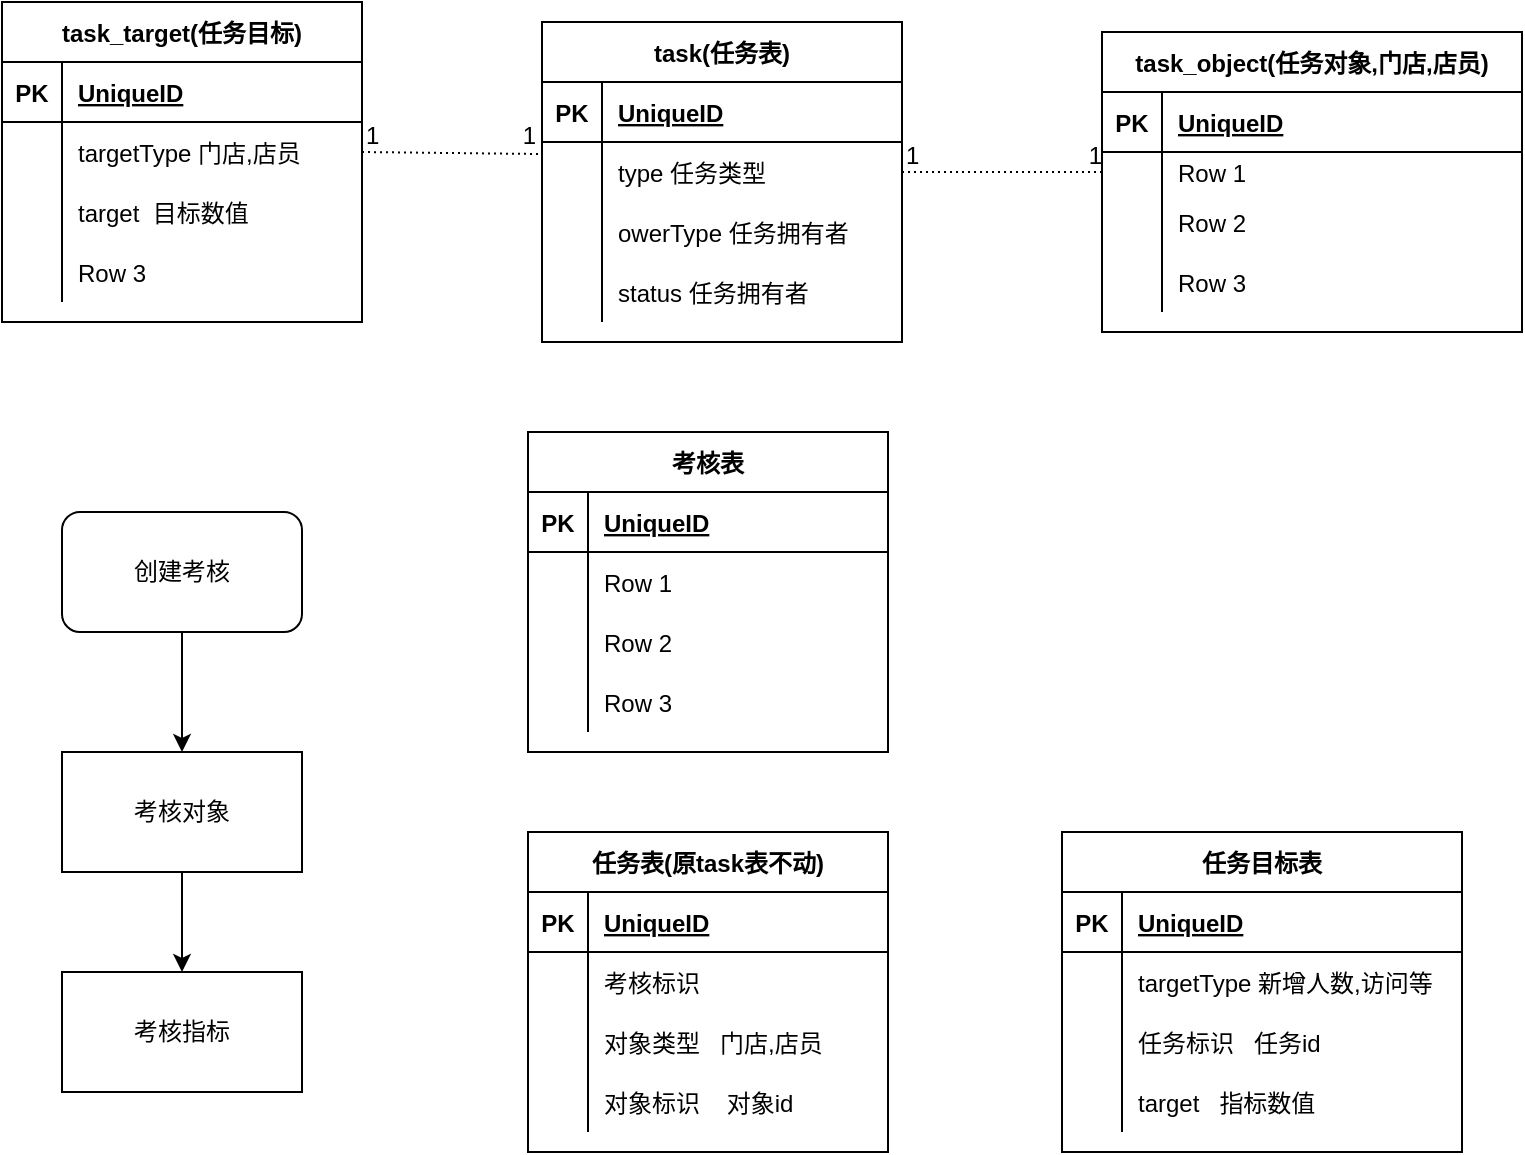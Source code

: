 <mxfile version="18.1.3" type="github">
  <diagram name="Page-1" id="efa7a0a1-bf9b-a30e-e6df-94a7791c09e9">
    <mxGraphModel dx="1422" dy="862" grid="1" gridSize="10" guides="1" tooltips="1" connect="1" arrows="1" fold="1" page="1" pageScale="1" pageWidth="826" pageHeight="1169" background="none" math="0" shadow="0">
      <root>
        <mxCell id="0" />
        <mxCell id="1" parent="0" />
        <mxCell id="JYyuM8xNc9RvH2jYe3wn-127" value="task(任务表)" style="shape=table;startSize=30;container=1;collapsible=1;childLayout=tableLayout;fixedRows=1;rowLines=0;fontStyle=1;align=center;resizeLast=1;" vertex="1" parent="1">
          <mxGeometry x="300" y="180" width="180" height="160" as="geometry" />
        </mxCell>
        <mxCell id="JYyuM8xNc9RvH2jYe3wn-128" value="" style="shape=tableRow;horizontal=0;startSize=0;swimlaneHead=0;swimlaneBody=0;fillColor=none;collapsible=0;dropTarget=0;points=[[0,0.5],[1,0.5]];portConstraint=eastwest;top=0;left=0;right=0;bottom=1;" vertex="1" parent="JYyuM8xNc9RvH2jYe3wn-127">
          <mxGeometry y="30" width="180" height="30" as="geometry" />
        </mxCell>
        <mxCell id="JYyuM8xNc9RvH2jYe3wn-129" value="PK" style="shape=partialRectangle;connectable=0;fillColor=none;top=0;left=0;bottom=0;right=0;fontStyle=1;overflow=hidden;" vertex="1" parent="JYyuM8xNc9RvH2jYe3wn-128">
          <mxGeometry width="30" height="30" as="geometry">
            <mxRectangle width="30" height="30" as="alternateBounds" />
          </mxGeometry>
        </mxCell>
        <mxCell id="JYyuM8xNc9RvH2jYe3wn-130" value="UniqueID" style="shape=partialRectangle;connectable=0;fillColor=none;top=0;left=0;bottom=0;right=0;align=left;spacingLeft=6;fontStyle=5;overflow=hidden;" vertex="1" parent="JYyuM8xNc9RvH2jYe3wn-128">
          <mxGeometry x="30" width="150" height="30" as="geometry">
            <mxRectangle width="150" height="30" as="alternateBounds" />
          </mxGeometry>
        </mxCell>
        <mxCell id="JYyuM8xNc9RvH2jYe3wn-131" value="" style="shape=tableRow;horizontal=0;startSize=0;swimlaneHead=0;swimlaneBody=0;fillColor=none;collapsible=0;dropTarget=0;points=[[0,0.5],[1,0.5]];portConstraint=eastwest;top=0;left=0;right=0;bottom=0;" vertex="1" parent="JYyuM8xNc9RvH2jYe3wn-127">
          <mxGeometry y="60" width="180" height="30" as="geometry" />
        </mxCell>
        <mxCell id="JYyuM8xNc9RvH2jYe3wn-132" value="" style="shape=partialRectangle;connectable=0;fillColor=none;top=0;left=0;bottom=0;right=0;editable=1;overflow=hidden;" vertex="1" parent="JYyuM8xNc9RvH2jYe3wn-131">
          <mxGeometry width="30" height="30" as="geometry">
            <mxRectangle width="30" height="30" as="alternateBounds" />
          </mxGeometry>
        </mxCell>
        <mxCell id="JYyuM8xNc9RvH2jYe3wn-133" value="type 任务类型" style="shape=partialRectangle;connectable=0;fillColor=none;top=0;left=0;bottom=0;right=0;align=left;spacingLeft=6;overflow=hidden;" vertex="1" parent="JYyuM8xNc9RvH2jYe3wn-131">
          <mxGeometry x="30" width="150" height="30" as="geometry">
            <mxRectangle width="150" height="30" as="alternateBounds" />
          </mxGeometry>
        </mxCell>
        <mxCell id="JYyuM8xNc9RvH2jYe3wn-134" value="" style="shape=tableRow;horizontal=0;startSize=0;swimlaneHead=0;swimlaneBody=0;fillColor=none;collapsible=0;dropTarget=0;points=[[0,0.5],[1,0.5]];portConstraint=eastwest;top=0;left=0;right=0;bottom=0;" vertex="1" parent="JYyuM8xNc9RvH2jYe3wn-127">
          <mxGeometry y="90" width="180" height="30" as="geometry" />
        </mxCell>
        <mxCell id="JYyuM8xNc9RvH2jYe3wn-135" value="" style="shape=partialRectangle;connectable=0;fillColor=none;top=0;left=0;bottom=0;right=0;editable=1;overflow=hidden;" vertex="1" parent="JYyuM8xNc9RvH2jYe3wn-134">
          <mxGeometry width="30" height="30" as="geometry">
            <mxRectangle width="30" height="30" as="alternateBounds" />
          </mxGeometry>
        </mxCell>
        <mxCell id="JYyuM8xNc9RvH2jYe3wn-136" value="owerType 任务拥有者" style="shape=partialRectangle;connectable=0;fillColor=none;top=0;left=0;bottom=0;right=0;align=left;spacingLeft=6;overflow=hidden;" vertex="1" parent="JYyuM8xNc9RvH2jYe3wn-134">
          <mxGeometry x="30" width="150" height="30" as="geometry">
            <mxRectangle width="150" height="30" as="alternateBounds" />
          </mxGeometry>
        </mxCell>
        <mxCell id="JYyuM8xNc9RvH2jYe3wn-137" value="" style="shape=tableRow;horizontal=0;startSize=0;swimlaneHead=0;swimlaneBody=0;fillColor=none;collapsible=0;dropTarget=0;points=[[0,0.5],[1,0.5]];portConstraint=eastwest;top=0;left=0;right=0;bottom=0;" vertex="1" parent="JYyuM8xNc9RvH2jYe3wn-127">
          <mxGeometry y="120" width="180" height="30" as="geometry" />
        </mxCell>
        <mxCell id="JYyuM8xNc9RvH2jYe3wn-138" value="" style="shape=partialRectangle;connectable=0;fillColor=none;top=0;left=0;bottom=0;right=0;editable=1;overflow=hidden;" vertex="1" parent="JYyuM8xNc9RvH2jYe3wn-137">
          <mxGeometry width="30" height="30" as="geometry">
            <mxRectangle width="30" height="30" as="alternateBounds" />
          </mxGeometry>
        </mxCell>
        <mxCell id="JYyuM8xNc9RvH2jYe3wn-139" value="status 任务拥有者" style="shape=partialRectangle;connectable=0;fillColor=none;top=0;left=0;bottom=0;right=0;align=left;spacingLeft=6;overflow=hidden;" vertex="1" parent="JYyuM8xNc9RvH2jYe3wn-137">
          <mxGeometry x="30" width="150" height="30" as="geometry">
            <mxRectangle width="150" height="30" as="alternateBounds" />
          </mxGeometry>
        </mxCell>
        <mxCell id="JYyuM8xNc9RvH2jYe3wn-140" value="task_object(任务对象,门店,店员)" style="shape=table;startSize=30;container=1;collapsible=1;childLayout=tableLayout;fixedRows=1;rowLines=0;fontStyle=1;align=center;resizeLast=1;" vertex="1" parent="1">
          <mxGeometry x="580" y="185" width="210" height="150" as="geometry" />
        </mxCell>
        <mxCell id="JYyuM8xNc9RvH2jYe3wn-141" value="" style="shape=tableRow;horizontal=0;startSize=0;swimlaneHead=0;swimlaneBody=0;fillColor=none;collapsible=0;dropTarget=0;points=[[0,0.5],[1,0.5]];portConstraint=eastwest;top=0;left=0;right=0;bottom=1;" vertex="1" parent="JYyuM8xNc9RvH2jYe3wn-140">
          <mxGeometry y="30" width="210" height="30" as="geometry" />
        </mxCell>
        <mxCell id="JYyuM8xNc9RvH2jYe3wn-142" value="PK" style="shape=partialRectangle;connectable=0;fillColor=none;top=0;left=0;bottom=0;right=0;fontStyle=1;overflow=hidden;" vertex="1" parent="JYyuM8xNc9RvH2jYe3wn-141">
          <mxGeometry width="30" height="30" as="geometry">
            <mxRectangle width="30" height="30" as="alternateBounds" />
          </mxGeometry>
        </mxCell>
        <mxCell id="JYyuM8xNc9RvH2jYe3wn-143" value="UniqueID" style="shape=partialRectangle;connectable=0;fillColor=none;top=0;left=0;bottom=0;right=0;align=left;spacingLeft=6;fontStyle=5;overflow=hidden;" vertex="1" parent="JYyuM8xNc9RvH2jYe3wn-141">
          <mxGeometry x="30" width="180" height="30" as="geometry">
            <mxRectangle width="180" height="30" as="alternateBounds" />
          </mxGeometry>
        </mxCell>
        <mxCell id="JYyuM8xNc9RvH2jYe3wn-144" value="" style="shape=tableRow;horizontal=0;startSize=0;swimlaneHead=0;swimlaneBody=0;fillColor=none;collapsible=0;dropTarget=0;points=[[0,0.5],[1,0.5]];portConstraint=eastwest;top=0;left=0;right=0;bottom=0;" vertex="1" parent="JYyuM8xNc9RvH2jYe3wn-140">
          <mxGeometry y="60" width="210" height="20" as="geometry" />
        </mxCell>
        <mxCell id="JYyuM8xNc9RvH2jYe3wn-145" value="" style="shape=partialRectangle;connectable=0;fillColor=none;top=0;left=0;bottom=0;right=0;editable=1;overflow=hidden;" vertex="1" parent="JYyuM8xNc9RvH2jYe3wn-144">
          <mxGeometry width="30" height="20" as="geometry">
            <mxRectangle width="30" height="20" as="alternateBounds" />
          </mxGeometry>
        </mxCell>
        <mxCell id="JYyuM8xNc9RvH2jYe3wn-146" value="Row 1" style="shape=partialRectangle;connectable=0;fillColor=none;top=0;left=0;bottom=0;right=0;align=left;spacingLeft=6;overflow=hidden;" vertex="1" parent="JYyuM8xNc9RvH2jYe3wn-144">
          <mxGeometry x="30" width="180" height="20" as="geometry">
            <mxRectangle width="180" height="20" as="alternateBounds" />
          </mxGeometry>
        </mxCell>
        <mxCell id="JYyuM8xNc9RvH2jYe3wn-147" value="" style="shape=tableRow;horizontal=0;startSize=0;swimlaneHead=0;swimlaneBody=0;fillColor=none;collapsible=0;dropTarget=0;points=[[0,0.5],[1,0.5]];portConstraint=eastwest;top=0;left=0;right=0;bottom=0;" vertex="1" parent="JYyuM8xNc9RvH2jYe3wn-140">
          <mxGeometry y="80" width="210" height="30" as="geometry" />
        </mxCell>
        <mxCell id="JYyuM8xNc9RvH2jYe3wn-148" value="" style="shape=partialRectangle;connectable=0;fillColor=none;top=0;left=0;bottom=0;right=0;editable=1;overflow=hidden;" vertex="1" parent="JYyuM8xNc9RvH2jYe3wn-147">
          <mxGeometry width="30" height="30" as="geometry">
            <mxRectangle width="30" height="30" as="alternateBounds" />
          </mxGeometry>
        </mxCell>
        <mxCell id="JYyuM8xNc9RvH2jYe3wn-149" value="Row 2" style="shape=partialRectangle;connectable=0;fillColor=none;top=0;left=0;bottom=0;right=0;align=left;spacingLeft=6;overflow=hidden;" vertex="1" parent="JYyuM8xNc9RvH2jYe3wn-147">
          <mxGeometry x="30" width="180" height="30" as="geometry">
            <mxRectangle width="180" height="30" as="alternateBounds" />
          </mxGeometry>
        </mxCell>
        <mxCell id="JYyuM8xNc9RvH2jYe3wn-150" value="" style="shape=tableRow;horizontal=0;startSize=0;swimlaneHead=0;swimlaneBody=0;fillColor=none;collapsible=0;dropTarget=0;points=[[0,0.5],[1,0.5]];portConstraint=eastwest;top=0;left=0;right=0;bottom=0;" vertex="1" parent="JYyuM8xNc9RvH2jYe3wn-140">
          <mxGeometry y="110" width="210" height="30" as="geometry" />
        </mxCell>
        <mxCell id="JYyuM8xNc9RvH2jYe3wn-151" value="" style="shape=partialRectangle;connectable=0;fillColor=none;top=0;left=0;bottom=0;right=0;editable=1;overflow=hidden;" vertex="1" parent="JYyuM8xNc9RvH2jYe3wn-150">
          <mxGeometry width="30" height="30" as="geometry">
            <mxRectangle width="30" height="30" as="alternateBounds" />
          </mxGeometry>
        </mxCell>
        <mxCell id="JYyuM8xNc9RvH2jYe3wn-152" value="Row 3" style="shape=partialRectangle;connectable=0;fillColor=none;top=0;left=0;bottom=0;right=0;align=left;spacingLeft=6;overflow=hidden;" vertex="1" parent="JYyuM8xNc9RvH2jYe3wn-150">
          <mxGeometry x="30" width="180" height="30" as="geometry">
            <mxRectangle width="180" height="30" as="alternateBounds" />
          </mxGeometry>
        </mxCell>
        <mxCell id="JYyuM8xNc9RvH2jYe3wn-153" value="task_target(任务目标)" style="shape=table;startSize=30;container=1;collapsible=1;childLayout=tableLayout;fixedRows=1;rowLines=0;fontStyle=1;align=center;resizeLast=1;" vertex="1" parent="1">
          <mxGeometry x="30" y="170" width="180" height="160" as="geometry" />
        </mxCell>
        <mxCell id="JYyuM8xNc9RvH2jYe3wn-154" value="" style="shape=tableRow;horizontal=0;startSize=0;swimlaneHead=0;swimlaneBody=0;fillColor=none;collapsible=0;dropTarget=0;points=[[0,0.5],[1,0.5]];portConstraint=eastwest;top=0;left=0;right=0;bottom=1;" vertex="1" parent="JYyuM8xNc9RvH2jYe3wn-153">
          <mxGeometry y="30" width="180" height="30" as="geometry" />
        </mxCell>
        <mxCell id="JYyuM8xNc9RvH2jYe3wn-155" value="PK" style="shape=partialRectangle;connectable=0;fillColor=none;top=0;left=0;bottom=0;right=0;fontStyle=1;overflow=hidden;" vertex="1" parent="JYyuM8xNc9RvH2jYe3wn-154">
          <mxGeometry width="30" height="30" as="geometry">
            <mxRectangle width="30" height="30" as="alternateBounds" />
          </mxGeometry>
        </mxCell>
        <mxCell id="JYyuM8xNc9RvH2jYe3wn-156" value="UniqueID" style="shape=partialRectangle;connectable=0;fillColor=none;top=0;left=0;bottom=0;right=0;align=left;spacingLeft=6;fontStyle=5;overflow=hidden;" vertex="1" parent="JYyuM8xNc9RvH2jYe3wn-154">
          <mxGeometry x="30" width="150" height="30" as="geometry">
            <mxRectangle width="150" height="30" as="alternateBounds" />
          </mxGeometry>
        </mxCell>
        <mxCell id="JYyuM8xNc9RvH2jYe3wn-157" value="" style="shape=tableRow;horizontal=0;startSize=0;swimlaneHead=0;swimlaneBody=0;fillColor=none;collapsible=0;dropTarget=0;points=[[0,0.5],[1,0.5]];portConstraint=eastwest;top=0;left=0;right=0;bottom=0;" vertex="1" parent="JYyuM8xNc9RvH2jYe3wn-153">
          <mxGeometry y="60" width="180" height="30" as="geometry" />
        </mxCell>
        <mxCell id="JYyuM8xNc9RvH2jYe3wn-158" value="" style="shape=partialRectangle;connectable=0;fillColor=none;top=0;left=0;bottom=0;right=0;editable=1;overflow=hidden;" vertex="1" parent="JYyuM8xNc9RvH2jYe3wn-157">
          <mxGeometry width="30" height="30" as="geometry">
            <mxRectangle width="30" height="30" as="alternateBounds" />
          </mxGeometry>
        </mxCell>
        <mxCell id="JYyuM8xNc9RvH2jYe3wn-159" value="targetType 门店,店员" style="shape=partialRectangle;connectable=0;fillColor=none;top=0;left=0;bottom=0;right=0;align=left;spacingLeft=6;overflow=hidden;" vertex="1" parent="JYyuM8xNc9RvH2jYe3wn-157">
          <mxGeometry x="30" width="150" height="30" as="geometry">
            <mxRectangle width="150" height="30" as="alternateBounds" />
          </mxGeometry>
        </mxCell>
        <mxCell id="JYyuM8xNc9RvH2jYe3wn-160" value="" style="shape=tableRow;horizontal=0;startSize=0;swimlaneHead=0;swimlaneBody=0;fillColor=none;collapsible=0;dropTarget=0;points=[[0,0.5],[1,0.5]];portConstraint=eastwest;top=0;left=0;right=0;bottom=0;" vertex="1" parent="JYyuM8xNc9RvH2jYe3wn-153">
          <mxGeometry y="90" width="180" height="30" as="geometry" />
        </mxCell>
        <mxCell id="JYyuM8xNc9RvH2jYe3wn-161" value="" style="shape=partialRectangle;connectable=0;fillColor=none;top=0;left=0;bottom=0;right=0;editable=1;overflow=hidden;" vertex="1" parent="JYyuM8xNc9RvH2jYe3wn-160">
          <mxGeometry width="30" height="30" as="geometry">
            <mxRectangle width="30" height="30" as="alternateBounds" />
          </mxGeometry>
        </mxCell>
        <mxCell id="JYyuM8xNc9RvH2jYe3wn-162" value="target  目标数值" style="shape=partialRectangle;connectable=0;fillColor=none;top=0;left=0;bottom=0;right=0;align=left;spacingLeft=6;overflow=hidden;" vertex="1" parent="JYyuM8xNc9RvH2jYe3wn-160">
          <mxGeometry x="30" width="150" height="30" as="geometry">
            <mxRectangle width="150" height="30" as="alternateBounds" />
          </mxGeometry>
        </mxCell>
        <mxCell id="JYyuM8xNc9RvH2jYe3wn-163" value="" style="shape=tableRow;horizontal=0;startSize=0;swimlaneHead=0;swimlaneBody=0;fillColor=none;collapsible=0;dropTarget=0;points=[[0,0.5],[1,0.5]];portConstraint=eastwest;top=0;left=0;right=0;bottom=0;" vertex="1" parent="JYyuM8xNc9RvH2jYe3wn-153">
          <mxGeometry y="120" width="180" height="30" as="geometry" />
        </mxCell>
        <mxCell id="JYyuM8xNc9RvH2jYe3wn-164" value="" style="shape=partialRectangle;connectable=0;fillColor=none;top=0;left=0;bottom=0;right=0;editable=1;overflow=hidden;" vertex="1" parent="JYyuM8xNc9RvH2jYe3wn-163">
          <mxGeometry width="30" height="30" as="geometry">
            <mxRectangle width="30" height="30" as="alternateBounds" />
          </mxGeometry>
        </mxCell>
        <mxCell id="JYyuM8xNc9RvH2jYe3wn-165" value="Row 3" style="shape=partialRectangle;connectable=0;fillColor=none;top=0;left=0;bottom=0;right=0;align=left;spacingLeft=6;overflow=hidden;" vertex="1" parent="JYyuM8xNc9RvH2jYe3wn-163">
          <mxGeometry x="30" width="150" height="30" as="geometry">
            <mxRectangle width="150" height="30" as="alternateBounds" />
          </mxGeometry>
        </mxCell>
        <mxCell id="JYyuM8xNc9RvH2jYe3wn-166" value="" style="endArrow=none;html=1;rounded=0;dashed=1;dashPattern=1 2;exitX=1;exitY=0.5;exitDx=0;exitDy=0;entryX=-0.011;entryY=0.2;entryDx=0;entryDy=0;entryPerimeter=0;" edge="1" parent="1" source="JYyuM8xNc9RvH2jYe3wn-157" target="JYyuM8xNc9RvH2jYe3wn-131">
          <mxGeometry relative="1" as="geometry">
            <mxPoint x="280" y="249.5" as="sourcePoint" />
            <mxPoint x="440" y="249.5" as="targetPoint" />
          </mxGeometry>
        </mxCell>
        <mxCell id="JYyuM8xNc9RvH2jYe3wn-167" value="1" style="resizable=0;html=1;align=left;verticalAlign=bottom;" connectable="0" vertex="1" parent="JYyuM8xNc9RvH2jYe3wn-166">
          <mxGeometry x="-1" relative="1" as="geometry" />
        </mxCell>
        <mxCell id="JYyuM8xNc9RvH2jYe3wn-168" value="1" style="resizable=0;html=1;align=right;verticalAlign=bottom;" connectable="0" vertex="1" parent="JYyuM8xNc9RvH2jYe3wn-166">
          <mxGeometry x="1" relative="1" as="geometry" />
        </mxCell>
        <mxCell id="JYyuM8xNc9RvH2jYe3wn-172" value="" style="endArrow=none;html=1;rounded=0;dashed=1;dashPattern=1 2;entryX=0;entryY=0.5;entryDx=0;entryDy=0;exitX=1;exitY=0.5;exitDx=0;exitDy=0;" edge="1" parent="1" source="JYyuM8xNc9RvH2jYe3wn-131" target="JYyuM8xNc9RvH2jYe3wn-144">
          <mxGeometry relative="1" as="geometry">
            <mxPoint x="420" y="250" as="sourcePoint" />
            <mxPoint x="580" y="250" as="targetPoint" />
          </mxGeometry>
        </mxCell>
        <mxCell id="JYyuM8xNc9RvH2jYe3wn-173" value="1" style="resizable=0;html=1;align=left;verticalAlign=bottom;" connectable="0" vertex="1" parent="JYyuM8xNc9RvH2jYe3wn-172">
          <mxGeometry x="-1" relative="1" as="geometry" />
        </mxCell>
        <mxCell id="JYyuM8xNc9RvH2jYe3wn-174" value="1" style="resizable=0;html=1;align=right;verticalAlign=bottom;" connectable="0" vertex="1" parent="JYyuM8xNc9RvH2jYe3wn-172">
          <mxGeometry x="1" relative="1" as="geometry" />
        </mxCell>
        <mxCell id="JYyuM8xNc9RvH2jYe3wn-175" value="任务表(原task表不动)" style="shape=table;startSize=30;container=1;collapsible=1;childLayout=tableLayout;fixedRows=1;rowLines=0;fontStyle=1;align=center;resizeLast=1;" vertex="1" parent="1">
          <mxGeometry x="293" y="585" width="180" height="160" as="geometry" />
        </mxCell>
        <mxCell id="JYyuM8xNc9RvH2jYe3wn-176" value="" style="shape=tableRow;horizontal=0;startSize=0;swimlaneHead=0;swimlaneBody=0;fillColor=none;collapsible=0;dropTarget=0;points=[[0,0.5],[1,0.5]];portConstraint=eastwest;top=0;left=0;right=0;bottom=1;" vertex="1" parent="JYyuM8xNc9RvH2jYe3wn-175">
          <mxGeometry y="30" width="180" height="30" as="geometry" />
        </mxCell>
        <mxCell id="JYyuM8xNc9RvH2jYe3wn-177" value="PK" style="shape=partialRectangle;connectable=0;fillColor=none;top=0;left=0;bottom=0;right=0;fontStyle=1;overflow=hidden;" vertex="1" parent="JYyuM8xNc9RvH2jYe3wn-176">
          <mxGeometry width="30" height="30" as="geometry">
            <mxRectangle width="30" height="30" as="alternateBounds" />
          </mxGeometry>
        </mxCell>
        <mxCell id="JYyuM8xNc9RvH2jYe3wn-178" value="UniqueID" style="shape=partialRectangle;connectable=0;fillColor=none;top=0;left=0;bottom=0;right=0;align=left;spacingLeft=6;fontStyle=5;overflow=hidden;" vertex="1" parent="JYyuM8xNc9RvH2jYe3wn-176">
          <mxGeometry x="30" width="150" height="30" as="geometry">
            <mxRectangle width="150" height="30" as="alternateBounds" />
          </mxGeometry>
        </mxCell>
        <mxCell id="JYyuM8xNc9RvH2jYe3wn-179" value="" style="shape=tableRow;horizontal=0;startSize=0;swimlaneHead=0;swimlaneBody=0;fillColor=none;collapsible=0;dropTarget=0;points=[[0,0.5],[1,0.5]];portConstraint=eastwest;top=0;left=0;right=0;bottom=0;" vertex="1" parent="JYyuM8xNc9RvH2jYe3wn-175">
          <mxGeometry y="60" width="180" height="30" as="geometry" />
        </mxCell>
        <mxCell id="JYyuM8xNc9RvH2jYe3wn-180" value="" style="shape=partialRectangle;connectable=0;fillColor=none;top=0;left=0;bottom=0;right=0;editable=1;overflow=hidden;" vertex="1" parent="JYyuM8xNc9RvH2jYe3wn-179">
          <mxGeometry width="30" height="30" as="geometry">
            <mxRectangle width="30" height="30" as="alternateBounds" />
          </mxGeometry>
        </mxCell>
        <mxCell id="JYyuM8xNc9RvH2jYe3wn-181" value="考核标识" style="shape=partialRectangle;connectable=0;fillColor=none;top=0;left=0;bottom=0;right=0;align=left;spacingLeft=6;overflow=hidden;" vertex="1" parent="JYyuM8xNc9RvH2jYe3wn-179">
          <mxGeometry x="30" width="150" height="30" as="geometry">
            <mxRectangle width="150" height="30" as="alternateBounds" />
          </mxGeometry>
        </mxCell>
        <mxCell id="JYyuM8xNc9RvH2jYe3wn-182" value="" style="shape=tableRow;horizontal=0;startSize=0;swimlaneHead=0;swimlaneBody=0;fillColor=none;collapsible=0;dropTarget=0;points=[[0,0.5],[1,0.5]];portConstraint=eastwest;top=0;left=0;right=0;bottom=0;" vertex="1" parent="JYyuM8xNc9RvH2jYe3wn-175">
          <mxGeometry y="90" width="180" height="30" as="geometry" />
        </mxCell>
        <mxCell id="JYyuM8xNc9RvH2jYe3wn-183" value="" style="shape=partialRectangle;connectable=0;fillColor=none;top=0;left=0;bottom=0;right=0;editable=1;overflow=hidden;" vertex="1" parent="JYyuM8xNc9RvH2jYe3wn-182">
          <mxGeometry width="30" height="30" as="geometry">
            <mxRectangle width="30" height="30" as="alternateBounds" />
          </mxGeometry>
        </mxCell>
        <mxCell id="JYyuM8xNc9RvH2jYe3wn-184" value="对象类型   门店,店员" style="shape=partialRectangle;connectable=0;fillColor=none;top=0;left=0;bottom=0;right=0;align=left;spacingLeft=6;overflow=hidden;" vertex="1" parent="JYyuM8xNc9RvH2jYe3wn-182">
          <mxGeometry x="30" width="150" height="30" as="geometry">
            <mxRectangle width="150" height="30" as="alternateBounds" />
          </mxGeometry>
        </mxCell>
        <mxCell id="JYyuM8xNc9RvH2jYe3wn-185" value="" style="shape=tableRow;horizontal=0;startSize=0;swimlaneHead=0;swimlaneBody=0;fillColor=none;collapsible=0;dropTarget=0;points=[[0,0.5],[1,0.5]];portConstraint=eastwest;top=0;left=0;right=0;bottom=0;" vertex="1" parent="JYyuM8xNc9RvH2jYe3wn-175">
          <mxGeometry y="120" width="180" height="30" as="geometry" />
        </mxCell>
        <mxCell id="JYyuM8xNc9RvH2jYe3wn-186" value="" style="shape=partialRectangle;connectable=0;fillColor=none;top=0;left=0;bottom=0;right=0;editable=1;overflow=hidden;" vertex="1" parent="JYyuM8xNc9RvH2jYe3wn-185">
          <mxGeometry width="30" height="30" as="geometry">
            <mxRectangle width="30" height="30" as="alternateBounds" />
          </mxGeometry>
        </mxCell>
        <mxCell id="JYyuM8xNc9RvH2jYe3wn-187" value="对象标识    对象id" style="shape=partialRectangle;connectable=0;fillColor=none;top=0;left=0;bottom=0;right=0;align=left;spacingLeft=6;overflow=hidden;" vertex="1" parent="JYyuM8xNc9RvH2jYe3wn-185">
          <mxGeometry x="30" width="150" height="30" as="geometry">
            <mxRectangle width="150" height="30" as="alternateBounds" />
          </mxGeometry>
        </mxCell>
        <mxCell id="JYyuM8xNc9RvH2jYe3wn-188" value="任务目标表" style="shape=table;startSize=30;container=1;collapsible=1;childLayout=tableLayout;fixedRows=1;rowLines=0;fontStyle=1;align=center;resizeLast=1;" vertex="1" parent="1">
          <mxGeometry x="560" y="585" width="200" height="160" as="geometry" />
        </mxCell>
        <mxCell id="JYyuM8xNc9RvH2jYe3wn-189" value="" style="shape=tableRow;horizontal=0;startSize=0;swimlaneHead=0;swimlaneBody=0;fillColor=none;collapsible=0;dropTarget=0;points=[[0,0.5],[1,0.5]];portConstraint=eastwest;top=0;left=0;right=0;bottom=1;" vertex="1" parent="JYyuM8xNc9RvH2jYe3wn-188">
          <mxGeometry y="30" width="200" height="30" as="geometry" />
        </mxCell>
        <mxCell id="JYyuM8xNc9RvH2jYe3wn-190" value="PK" style="shape=partialRectangle;connectable=0;fillColor=none;top=0;left=0;bottom=0;right=0;fontStyle=1;overflow=hidden;" vertex="1" parent="JYyuM8xNc9RvH2jYe3wn-189">
          <mxGeometry width="30" height="30" as="geometry">
            <mxRectangle width="30" height="30" as="alternateBounds" />
          </mxGeometry>
        </mxCell>
        <mxCell id="JYyuM8xNc9RvH2jYe3wn-191" value="UniqueID" style="shape=partialRectangle;connectable=0;fillColor=none;top=0;left=0;bottom=0;right=0;align=left;spacingLeft=6;fontStyle=5;overflow=hidden;" vertex="1" parent="JYyuM8xNc9RvH2jYe3wn-189">
          <mxGeometry x="30" width="170" height="30" as="geometry">
            <mxRectangle width="170" height="30" as="alternateBounds" />
          </mxGeometry>
        </mxCell>
        <mxCell id="JYyuM8xNc9RvH2jYe3wn-192" value="" style="shape=tableRow;horizontal=0;startSize=0;swimlaneHead=0;swimlaneBody=0;fillColor=none;collapsible=0;dropTarget=0;points=[[0,0.5],[1,0.5]];portConstraint=eastwest;top=0;left=0;right=0;bottom=0;" vertex="1" parent="JYyuM8xNc9RvH2jYe3wn-188">
          <mxGeometry y="60" width="200" height="30" as="geometry" />
        </mxCell>
        <mxCell id="JYyuM8xNc9RvH2jYe3wn-193" value="" style="shape=partialRectangle;connectable=0;fillColor=none;top=0;left=0;bottom=0;right=0;editable=1;overflow=hidden;" vertex="1" parent="JYyuM8xNc9RvH2jYe3wn-192">
          <mxGeometry width="30" height="30" as="geometry">
            <mxRectangle width="30" height="30" as="alternateBounds" />
          </mxGeometry>
        </mxCell>
        <mxCell id="JYyuM8xNc9RvH2jYe3wn-194" value="targetType 新增人数,访问等" style="shape=partialRectangle;connectable=0;fillColor=none;top=0;left=0;bottom=0;right=0;align=left;spacingLeft=6;overflow=hidden;" vertex="1" parent="JYyuM8xNc9RvH2jYe3wn-192">
          <mxGeometry x="30" width="170" height="30" as="geometry">
            <mxRectangle width="170" height="30" as="alternateBounds" />
          </mxGeometry>
        </mxCell>
        <mxCell id="JYyuM8xNc9RvH2jYe3wn-195" value="" style="shape=tableRow;horizontal=0;startSize=0;swimlaneHead=0;swimlaneBody=0;fillColor=none;collapsible=0;dropTarget=0;points=[[0,0.5],[1,0.5]];portConstraint=eastwest;top=0;left=0;right=0;bottom=0;" vertex="1" parent="JYyuM8xNc9RvH2jYe3wn-188">
          <mxGeometry y="90" width="200" height="30" as="geometry" />
        </mxCell>
        <mxCell id="JYyuM8xNc9RvH2jYe3wn-196" value="" style="shape=partialRectangle;connectable=0;fillColor=none;top=0;left=0;bottom=0;right=0;editable=1;overflow=hidden;" vertex="1" parent="JYyuM8xNc9RvH2jYe3wn-195">
          <mxGeometry width="30" height="30" as="geometry">
            <mxRectangle width="30" height="30" as="alternateBounds" />
          </mxGeometry>
        </mxCell>
        <mxCell id="JYyuM8xNc9RvH2jYe3wn-197" value="任务标识   任务id" style="shape=partialRectangle;connectable=0;fillColor=none;top=0;left=0;bottom=0;right=0;align=left;spacingLeft=6;overflow=hidden;" vertex="1" parent="JYyuM8xNc9RvH2jYe3wn-195">
          <mxGeometry x="30" width="170" height="30" as="geometry">
            <mxRectangle width="170" height="30" as="alternateBounds" />
          </mxGeometry>
        </mxCell>
        <mxCell id="JYyuM8xNc9RvH2jYe3wn-198" value="" style="shape=tableRow;horizontal=0;startSize=0;swimlaneHead=0;swimlaneBody=0;fillColor=none;collapsible=0;dropTarget=0;points=[[0,0.5],[1,0.5]];portConstraint=eastwest;top=0;left=0;right=0;bottom=0;" vertex="1" parent="JYyuM8xNc9RvH2jYe3wn-188">
          <mxGeometry y="120" width="200" height="30" as="geometry" />
        </mxCell>
        <mxCell id="JYyuM8xNc9RvH2jYe3wn-199" value="" style="shape=partialRectangle;connectable=0;fillColor=none;top=0;left=0;bottom=0;right=0;editable=1;overflow=hidden;" vertex="1" parent="JYyuM8xNc9RvH2jYe3wn-198">
          <mxGeometry width="30" height="30" as="geometry">
            <mxRectangle width="30" height="30" as="alternateBounds" />
          </mxGeometry>
        </mxCell>
        <mxCell id="JYyuM8xNc9RvH2jYe3wn-200" value="target   指标数值" style="shape=partialRectangle;connectable=0;fillColor=none;top=0;left=0;bottom=0;right=0;align=left;spacingLeft=6;overflow=hidden;" vertex="1" parent="JYyuM8xNc9RvH2jYe3wn-198">
          <mxGeometry x="30" width="170" height="30" as="geometry">
            <mxRectangle width="170" height="30" as="alternateBounds" />
          </mxGeometry>
        </mxCell>
        <mxCell id="JYyuM8xNc9RvH2jYe3wn-220" value="" style="edgeStyle=orthogonalEdgeStyle;rounded=0;orthogonalLoop=1;jettySize=auto;html=1;" edge="1" parent="1" source="JYyuM8xNc9RvH2jYe3wn-215" target="JYyuM8xNc9RvH2jYe3wn-216">
          <mxGeometry relative="1" as="geometry" />
        </mxCell>
        <mxCell id="JYyuM8xNc9RvH2jYe3wn-215" value="创建考核" style="rounded=1;whiteSpace=wrap;html=1;" vertex="1" parent="1">
          <mxGeometry x="60" y="425" width="120" height="60" as="geometry" />
        </mxCell>
        <mxCell id="JYyuM8xNc9RvH2jYe3wn-222" value="" style="edgeStyle=orthogonalEdgeStyle;rounded=0;orthogonalLoop=1;jettySize=auto;html=1;" edge="1" parent="1" source="JYyuM8xNc9RvH2jYe3wn-216" target="JYyuM8xNc9RvH2jYe3wn-221">
          <mxGeometry relative="1" as="geometry" />
        </mxCell>
        <mxCell id="JYyuM8xNc9RvH2jYe3wn-216" value="考核对象" style="rounded=0;whiteSpace=wrap;html=1;" vertex="1" parent="1">
          <mxGeometry x="60" y="545" width="120" height="60" as="geometry" />
        </mxCell>
        <mxCell id="JYyuM8xNc9RvH2jYe3wn-221" value="考核指标" style="rounded=0;whiteSpace=wrap;html=1;" vertex="1" parent="1">
          <mxGeometry x="60" y="655" width="120" height="60" as="geometry" />
        </mxCell>
        <mxCell id="JYyuM8xNc9RvH2jYe3wn-223" value="考核表" style="shape=table;startSize=30;container=1;collapsible=1;childLayout=tableLayout;fixedRows=1;rowLines=0;fontStyle=1;align=center;resizeLast=1;" vertex="1" parent="1">
          <mxGeometry x="293" y="385" width="180" height="160" as="geometry" />
        </mxCell>
        <mxCell id="JYyuM8xNc9RvH2jYe3wn-224" value="" style="shape=tableRow;horizontal=0;startSize=0;swimlaneHead=0;swimlaneBody=0;fillColor=none;collapsible=0;dropTarget=0;points=[[0,0.5],[1,0.5]];portConstraint=eastwest;top=0;left=0;right=0;bottom=1;" vertex="1" parent="JYyuM8xNc9RvH2jYe3wn-223">
          <mxGeometry y="30" width="180" height="30" as="geometry" />
        </mxCell>
        <mxCell id="JYyuM8xNc9RvH2jYe3wn-225" value="PK" style="shape=partialRectangle;connectable=0;fillColor=none;top=0;left=0;bottom=0;right=0;fontStyle=1;overflow=hidden;" vertex="1" parent="JYyuM8xNc9RvH2jYe3wn-224">
          <mxGeometry width="30" height="30" as="geometry">
            <mxRectangle width="30" height="30" as="alternateBounds" />
          </mxGeometry>
        </mxCell>
        <mxCell id="JYyuM8xNc9RvH2jYe3wn-226" value="UniqueID" style="shape=partialRectangle;connectable=0;fillColor=none;top=0;left=0;bottom=0;right=0;align=left;spacingLeft=6;fontStyle=5;overflow=hidden;" vertex="1" parent="JYyuM8xNc9RvH2jYe3wn-224">
          <mxGeometry x="30" width="150" height="30" as="geometry">
            <mxRectangle width="150" height="30" as="alternateBounds" />
          </mxGeometry>
        </mxCell>
        <mxCell id="JYyuM8xNc9RvH2jYe3wn-227" value="" style="shape=tableRow;horizontal=0;startSize=0;swimlaneHead=0;swimlaneBody=0;fillColor=none;collapsible=0;dropTarget=0;points=[[0,0.5],[1,0.5]];portConstraint=eastwest;top=0;left=0;right=0;bottom=0;" vertex="1" parent="JYyuM8xNc9RvH2jYe3wn-223">
          <mxGeometry y="60" width="180" height="30" as="geometry" />
        </mxCell>
        <mxCell id="JYyuM8xNc9RvH2jYe3wn-228" value="" style="shape=partialRectangle;connectable=0;fillColor=none;top=0;left=0;bottom=0;right=0;editable=1;overflow=hidden;" vertex="1" parent="JYyuM8xNc9RvH2jYe3wn-227">
          <mxGeometry width="30" height="30" as="geometry">
            <mxRectangle width="30" height="30" as="alternateBounds" />
          </mxGeometry>
        </mxCell>
        <mxCell id="JYyuM8xNc9RvH2jYe3wn-229" value="Row 1" style="shape=partialRectangle;connectable=0;fillColor=none;top=0;left=0;bottom=0;right=0;align=left;spacingLeft=6;overflow=hidden;" vertex="1" parent="JYyuM8xNc9RvH2jYe3wn-227">
          <mxGeometry x="30" width="150" height="30" as="geometry">
            <mxRectangle width="150" height="30" as="alternateBounds" />
          </mxGeometry>
        </mxCell>
        <mxCell id="JYyuM8xNc9RvH2jYe3wn-230" value="" style="shape=tableRow;horizontal=0;startSize=0;swimlaneHead=0;swimlaneBody=0;fillColor=none;collapsible=0;dropTarget=0;points=[[0,0.5],[1,0.5]];portConstraint=eastwest;top=0;left=0;right=0;bottom=0;" vertex="1" parent="JYyuM8xNc9RvH2jYe3wn-223">
          <mxGeometry y="90" width="180" height="30" as="geometry" />
        </mxCell>
        <mxCell id="JYyuM8xNc9RvH2jYe3wn-231" value="" style="shape=partialRectangle;connectable=0;fillColor=none;top=0;left=0;bottom=0;right=0;editable=1;overflow=hidden;" vertex="1" parent="JYyuM8xNc9RvH2jYe3wn-230">
          <mxGeometry width="30" height="30" as="geometry">
            <mxRectangle width="30" height="30" as="alternateBounds" />
          </mxGeometry>
        </mxCell>
        <mxCell id="JYyuM8xNc9RvH2jYe3wn-232" value="Row 2" style="shape=partialRectangle;connectable=0;fillColor=none;top=0;left=0;bottom=0;right=0;align=left;spacingLeft=6;overflow=hidden;" vertex="1" parent="JYyuM8xNc9RvH2jYe3wn-230">
          <mxGeometry x="30" width="150" height="30" as="geometry">
            <mxRectangle width="150" height="30" as="alternateBounds" />
          </mxGeometry>
        </mxCell>
        <mxCell id="JYyuM8xNc9RvH2jYe3wn-233" value="" style="shape=tableRow;horizontal=0;startSize=0;swimlaneHead=0;swimlaneBody=0;fillColor=none;collapsible=0;dropTarget=0;points=[[0,0.5],[1,0.5]];portConstraint=eastwest;top=0;left=0;right=0;bottom=0;" vertex="1" parent="JYyuM8xNc9RvH2jYe3wn-223">
          <mxGeometry y="120" width="180" height="30" as="geometry" />
        </mxCell>
        <mxCell id="JYyuM8xNc9RvH2jYe3wn-234" value="" style="shape=partialRectangle;connectable=0;fillColor=none;top=0;left=0;bottom=0;right=0;editable=1;overflow=hidden;" vertex="1" parent="JYyuM8xNc9RvH2jYe3wn-233">
          <mxGeometry width="30" height="30" as="geometry">
            <mxRectangle width="30" height="30" as="alternateBounds" />
          </mxGeometry>
        </mxCell>
        <mxCell id="JYyuM8xNc9RvH2jYe3wn-235" value="Row 3" style="shape=partialRectangle;connectable=0;fillColor=none;top=0;left=0;bottom=0;right=0;align=left;spacingLeft=6;overflow=hidden;" vertex="1" parent="JYyuM8xNc9RvH2jYe3wn-233">
          <mxGeometry x="30" width="150" height="30" as="geometry">
            <mxRectangle width="150" height="30" as="alternateBounds" />
          </mxGeometry>
        </mxCell>
      </root>
    </mxGraphModel>
  </diagram>
</mxfile>
